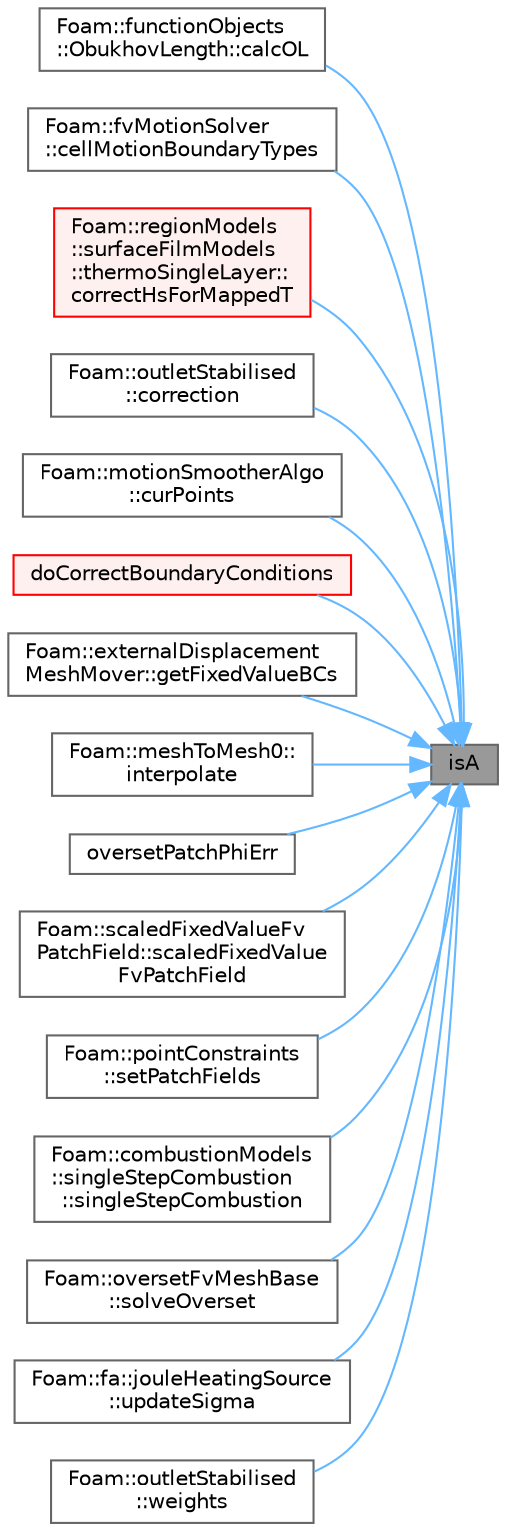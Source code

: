 digraph "isA"
{
 // LATEX_PDF_SIZE
  bgcolor="transparent";
  edge [fontname=Helvetica,fontsize=10,labelfontname=Helvetica,labelfontsize=10];
  node [fontname=Helvetica,fontsize=10,shape=box,height=0.2,width=0.4];
  rankdir="RL";
  Node1 [id="Node000001",label="isA",height=0.2,width=0.4,color="gray40", fillcolor="grey60", style="filled", fontcolor="black",tooltip=" "];
  Node1 -> Node2 [id="edge1_Node000001_Node000002",dir="back",color="steelblue1",style="solid",tooltip=" "];
  Node2 [id="Node000002",label="Foam::functionObjects\l::ObukhovLength::calcOL",height=0.2,width=0.4,color="grey40", fillcolor="white", style="filled",URL="$classFoam_1_1functionObjects_1_1ObukhovLength.html#ad9b366b28d2b6cb620803ab65e47e989",tooltip=" "];
  Node1 -> Node3 [id="edge2_Node000001_Node000003",dir="back",color="steelblue1",style="solid",tooltip=" "];
  Node3 [id="Node000003",label="Foam::fvMotionSolver\l::cellMotionBoundaryTypes",height=0.2,width=0.4,color="grey40", fillcolor="white", style="filled",URL="$classFoam_1_1fvMotionSolver.html#a9eb3f5d236d1768e1f0555e892ac1643",tooltip=" "];
  Node1 -> Node4 [id="edge3_Node000001_Node000004",dir="back",color="steelblue1",style="solid",tooltip=" "];
  Node4 [id="Node000004",label="Foam::regionModels\l::surfaceFilmModels\l::thermoSingleLayer::\lcorrectHsForMappedT",height=0.2,width=0.4,color="red", fillcolor="#FFF0F0", style="filled",URL="$classFoam_1_1regionModels_1_1surfaceFilmModels_1_1thermoSingleLayer.html#af85199505c20475372e6e7e6f12c289f",tooltip=" "];
  Node1 -> Node8 [id="edge4_Node000001_Node000008",dir="back",color="steelblue1",style="solid",tooltip=" "];
  Node8 [id="Node000008",label="Foam::outletStabilised\l::correction",height=0.2,width=0.4,color="grey40", fillcolor="white", style="filled",URL="$classFoam_1_1outletStabilised.html#a9c79cff1f5952f2e865730d39bf9b2fe",tooltip=" "];
  Node1 -> Node9 [id="edge5_Node000001_Node000009",dir="back",color="steelblue1",style="solid",tooltip=" "];
  Node9 [id="Node000009",label="Foam::motionSmootherAlgo\l::curPoints",height=0.2,width=0.4,color="grey40", fillcolor="white", style="filled",URL="$classFoam_1_1motionSmootherAlgo.html#a1996b85ae62abe724454832e65fdbfa4",tooltip=" "];
  Node1 -> Node10 [id="edge6_Node000001_Node000010",dir="back",color="steelblue1",style="solid",tooltip=" "];
  Node10 [id="Node000010",label="doCorrectBoundaryConditions",height=0.2,width=0.4,color="red", fillcolor="#FFF0F0", style="filled",URL="$namespaceFoam.html#ab32caeb9c6964d26db55c8a451bcb405",tooltip=" "];
  Node1 -> Node12 [id="edge7_Node000001_Node000012",dir="back",color="steelblue1",style="solid",tooltip=" "];
  Node12 [id="Node000012",label="Foam::externalDisplacement\lMeshMover::getFixedValueBCs",height=0.2,width=0.4,color="grey40", fillcolor="white", style="filled",URL="$classFoam_1_1externalDisplacementMeshMover.html#a0bbcb6eaea07453970a1954a1d478648",tooltip=" "];
  Node1 -> Node13 [id="edge8_Node000001_Node000013",dir="back",color="steelblue1",style="solid",tooltip=" "];
  Node13 [id="Node000013",label="Foam::meshToMesh0::\linterpolate",height=0.2,width=0.4,color="grey40", fillcolor="white", style="filled",URL="$classFoam_1_1meshToMesh0.html#a4178e89933d9d2b811b6960cea95d58f",tooltip=" "];
  Node1 -> Node14 [id="edge9_Node000001_Node000014",dir="back",color="steelblue1",style="solid",tooltip=" "];
  Node14 [id="Node000014",label="oversetPatchPhiErr",height=0.2,width=0.4,color="grey40", fillcolor="white", style="filled",URL="$namespaceFoam.html#a3ce68b5cf0bae033c4a83ce7afa1a240",tooltip=" "];
  Node1 -> Node15 [id="edge10_Node000001_Node000015",dir="back",color="steelblue1",style="solid",tooltip=" "];
  Node15 [id="Node000015",label="Foam::scaledFixedValueFv\lPatchField::scaledFixedValue\lFvPatchField",height=0.2,width=0.4,color="grey40", fillcolor="white", style="filled",URL="$classFoam_1_1scaledFixedValueFvPatchField.html#a1368860c9e13e404a645ffa5469eea4d",tooltip=" "];
  Node1 -> Node16 [id="edge11_Node000001_Node000016",dir="back",color="steelblue1",style="solid",tooltip=" "];
  Node16 [id="Node000016",label="Foam::pointConstraints\l::setPatchFields",height=0.2,width=0.4,color="grey40", fillcolor="white", style="filled",URL="$classFoam_1_1pointConstraints.html#a1b6bb2c50c9e39688aa71d2263865d68",tooltip=" "];
  Node1 -> Node17 [id="edge12_Node000001_Node000017",dir="back",color="steelblue1",style="solid",tooltip=" "];
  Node17 [id="Node000017",label="Foam::combustionModels\l::singleStepCombustion\l::singleStepCombustion",height=0.2,width=0.4,color="grey40", fillcolor="white", style="filled",URL="$classFoam_1_1combustionModels_1_1singleStepCombustion.html#a2e173a1644b822f33211cf3b9132d13f",tooltip=" "];
  Node1 -> Node18 [id="edge13_Node000001_Node000018",dir="back",color="steelblue1",style="solid",tooltip=" "];
  Node18 [id="Node000018",label="Foam::oversetFvMeshBase\l::solveOverset",height=0.2,width=0.4,color="grey40", fillcolor="white", style="filled",URL="$classFoam_1_1oversetFvMeshBase.html#a6d2e5e142da53a259f74d242025b06e4",tooltip=" "];
  Node1 -> Node19 [id="edge14_Node000001_Node000019",dir="back",color="steelblue1",style="solid",tooltip=" "];
  Node19 [id="Node000019",label="Foam::fa::jouleHeatingSource\l::updateSigma",height=0.2,width=0.4,color="grey40", fillcolor="white", style="filled",URL="$classFoam_1_1fa_1_1jouleHeatingSource.html#af5ccf716fdc0a4fa9034ec5c8e17d8ba",tooltip=" "];
  Node1 -> Node20 [id="edge15_Node000001_Node000020",dir="back",color="steelblue1",style="solid",tooltip=" "];
  Node20 [id="Node000020",label="Foam::outletStabilised\l::weights",height=0.2,width=0.4,color="grey40", fillcolor="white", style="filled",URL="$classFoam_1_1outletStabilised.html#a714f951f747788eab2252ad315bb0d4f",tooltip=" "];
}

